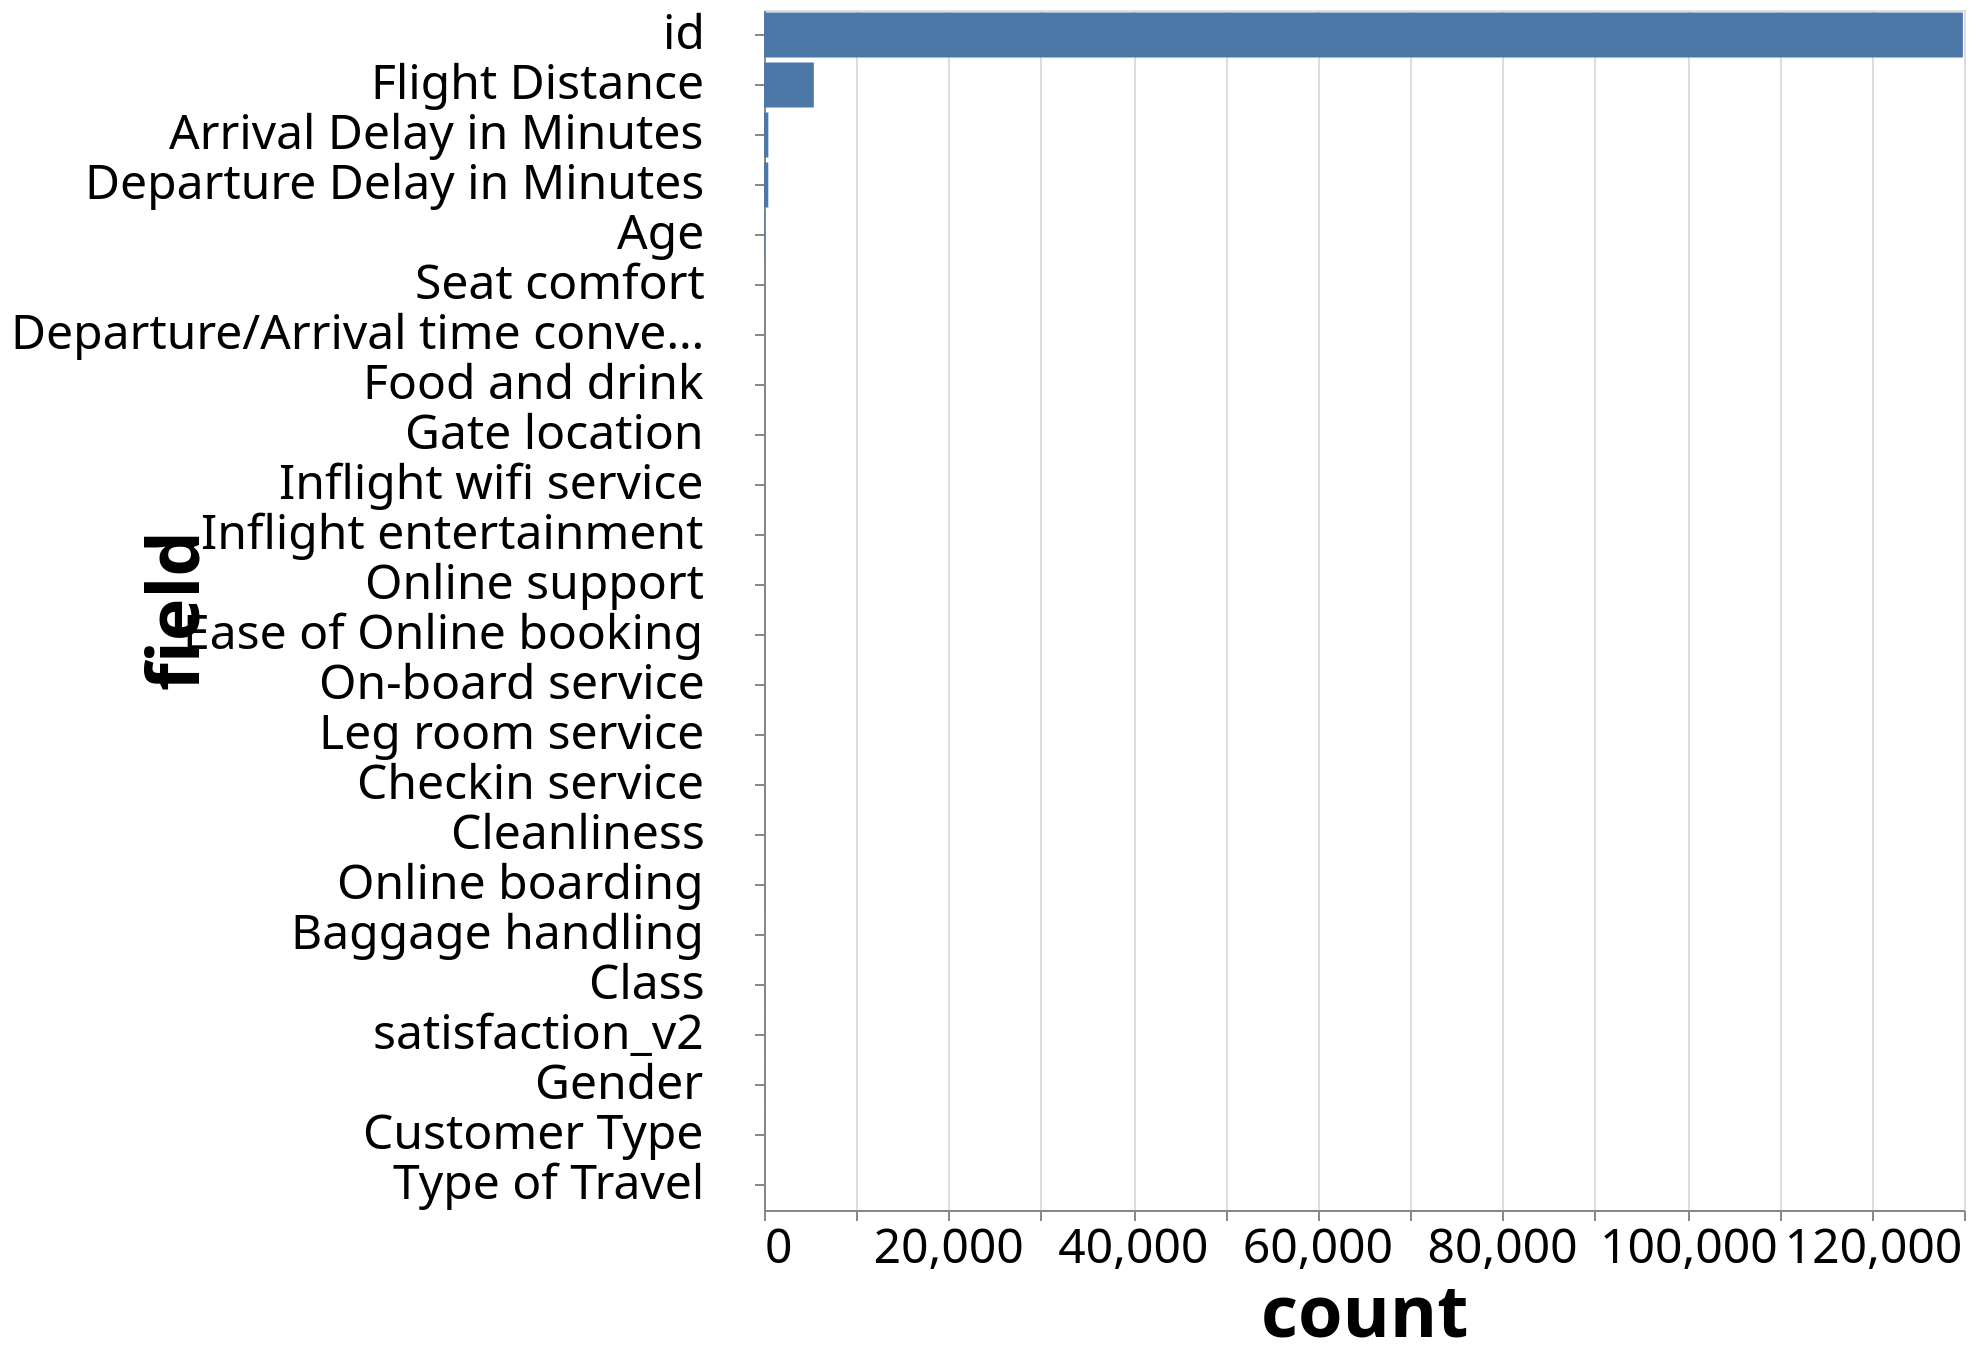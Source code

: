 {
  "config": {
    "view": {
      "width": 400,
      "height": 300
    },
    "mark": {
      "tooltip": null
    },
    "axis": {
      "labelFontSize": 24,
      "titleFontSize": 36
    }
  },
  "data": {
    "name": "data-fd22828f7bf89e47944ade0096e1ab34"
  },
  "mark": "bar",
  "encoding": {
    "x": {
      "type": "quantitative",
      "field": "count"
    },
    "y": {
      "type": "nominal",
      "axis": {
        "labelLimit": 350,
        "labelPadding": 25,
        "titlePadding": 75
      },
      "field": "field",
      "sort": {
        "field": "count",
        "order": "descending"
      }
    }
  },
  "height": 600,
  "width": 600,
  "$schema": "https://vega.github.io/schema/vega-lite/v5.json",
  "datasets": {
    "data-fd22828f7bf89e47944ade0096e1ab34": [
      {
        "field": "id",
        "count": 129880
      },
      {
        "field": "satisfaction_v2",
        "count": 2
      },
      {
        "field": "Gender",
        "count": 2
      },
      {
        "field": "Customer Type",
        "count": 2
      },
      {
        "field": "Age",
        "count": 75
      },
      {
        "field": "Type of Travel",
        "count": 2
      },
      {
        "field": "Class",
        "count": 3
      },
      {
        "field": "Flight Distance",
        "count": 5398
      },
      {
        "field": "Seat comfort",
        "count": 6
      },
      {
        "field": "Departure/Arrival time convenient",
        "count": 6
      },
      {
        "field": "Food and drink",
        "count": 6
      },
      {
        "field": "Gate location",
        "count": 6
      },
      {
        "field": "Inflight wifi service",
        "count": 6
      },
      {
        "field": "Inflight entertainment",
        "count": 6
      },
      {
        "field": "Online support",
        "count": 6
      },
      {
        "field": "Ease of Online booking",
        "count": 6
      },
      {
        "field": "On-board service",
        "count": 6
      },
      {
        "field": "Leg room service",
        "count": 6
      },
      {
        "field": "Baggage handling",
        "count": 5
      },
      {
        "field": "Checkin service",
        "count": 6
      },
      {
        "field": "Cleanliness",
        "count": 6
      },
      {
        "field": "Online boarding",
        "count": 6
      },
      {
        "field": "Departure Delay in Minutes",
        "count": 466
      },
      {
        "field": "Arrival Delay in Minutes",
        "count": 472
      }
    ]
  }
}